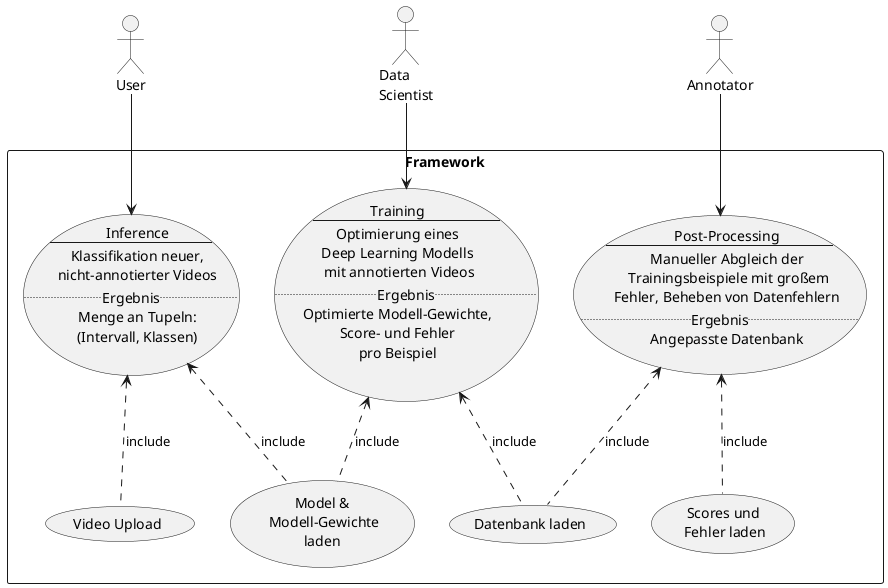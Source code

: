@startuml
rectangle Framework {

usecase Inference as "
Inference
--
Klassifikation neuer,\nnicht-annotierter Videos
..Ergebnis..
Menge an Tupeln:\n(Intervall, Klassen)"

usecase Training as "
Training
--
Optimierung eines\nDeep Learning Modells\n mit annotierten Videos
..Ergebnis..
Optimierte Modell-Gewichte,\nScore- und Fehler\npro Beispiel"

usecase Post as "
Post-Processing
--
Manueller Abgleich der\n Trainingsbeispiele mit großem\nFehler, Beheben von Datenfehlern
..Ergebnis..
Angepasste Datenbank"

(Post) <.. (Scores und\n Fehler laden) : include
(Post) <.. (Datenbank laden): include

(Training) <.. (Datenbank laden) : include
(Training) <.. (Model &\n Modell-Gewichte\nladen) : include


(Inference) <.. (Model &\n Modell-Gewichte\nladen) : include
(Inference) <.. (Video Upload) : include
}

:User: -down-> (Inference)
:Data\nScientist: as Scientist
Scientist -down-> (Training)
:Annotator: as Annotator
Annotator -down-> (Post)

@enduml
